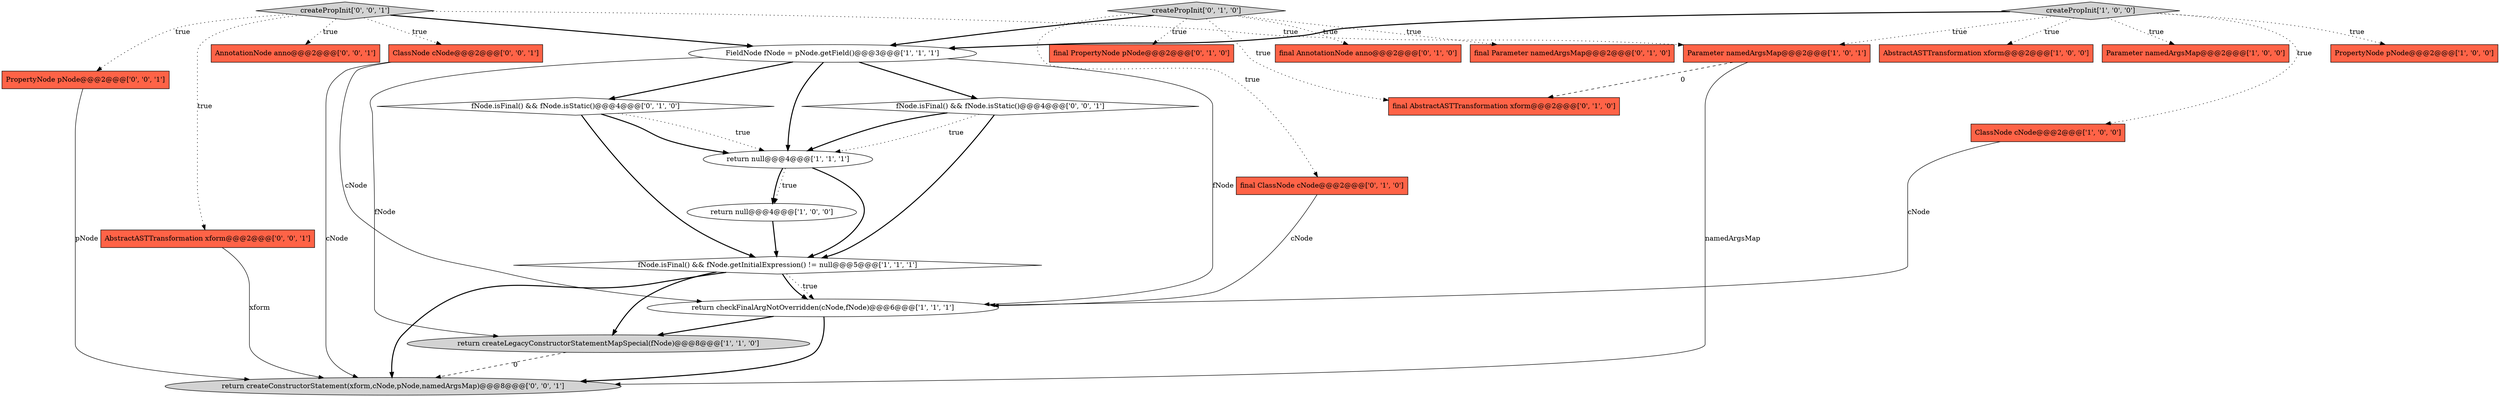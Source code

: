 digraph {
24 [style = filled, label = "ClassNode cNode@@@2@@@['0', '0', '1']", fillcolor = tomato, shape = box image = "AAA0AAABBB3BBB"];
13 [style = filled, label = "createPropInit['0', '1', '0']", fillcolor = lightgray, shape = diamond image = "AAA0AAABBB2BBB"];
6 [style = filled, label = "AbstractASTTransformation xform@@@2@@@['1', '0', '0']", fillcolor = tomato, shape = box image = "AAA0AAABBB1BBB"];
21 [style = filled, label = "PropertyNode pNode@@@2@@@['0', '0', '1']", fillcolor = tomato, shape = box image = "AAA0AAABBB3BBB"];
19 [style = filled, label = "fNode.isFinal() && fNode.isStatic()@@@4@@@['0', '0', '1']", fillcolor = white, shape = diamond image = "AAA0AAABBB3BBB"];
2 [style = filled, label = "fNode.isFinal() && fNode.getInitialExpression() != null@@@5@@@['1', '1', '1']", fillcolor = white, shape = diamond image = "AAA0AAABBB1BBB"];
18 [style = filled, label = "final AbstractASTTransformation xform@@@2@@@['0', '1', '0']", fillcolor = tomato, shape = box image = "AAA1AAABBB2BBB"];
23 [style = filled, label = "AnnotationNode anno@@@2@@@['0', '0', '1']", fillcolor = tomato, shape = box image = "AAA0AAABBB3BBB"];
10 [style = filled, label = "FieldNode fNode = pNode.getField()@@@3@@@['1', '1', '1']", fillcolor = white, shape = ellipse image = "AAA0AAABBB1BBB"];
22 [style = filled, label = "AbstractASTTransformation xform@@@2@@@['0', '0', '1']", fillcolor = tomato, shape = box image = "AAA0AAABBB3BBB"];
0 [style = filled, label = "Parameter namedArgsMap@@@2@@@['1', '0', '0']", fillcolor = tomato, shape = box image = "AAA0AAABBB1BBB"];
20 [style = filled, label = "createPropInit['0', '0', '1']", fillcolor = lightgray, shape = diamond image = "AAA0AAABBB3BBB"];
8 [style = filled, label = "return null@@@4@@@['1', '1', '1']", fillcolor = white, shape = ellipse image = "AAA0AAABBB1BBB"];
14 [style = filled, label = "final PropertyNode pNode@@@2@@@['0', '1', '0']", fillcolor = tomato, shape = box image = "AAA0AAABBB2BBB"];
11 [style = filled, label = "Parameter namedArgsMap@@@2@@@['1', '0', '1']", fillcolor = tomato, shape = box image = "AAA0AAABBB1BBB"];
5 [style = filled, label = "return checkFinalArgNotOverridden(cNode,fNode)@@@6@@@['1', '1', '1']", fillcolor = white, shape = ellipse image = "AAA0AAABBB1BBB"];
12 [style = filled, label = "fNode.isFinal() && fNode.isStatic()@@@4@@@['0', '1', '0']", fillcolor = white, shape = diamond image = "AAA0AAABBB2BBB"];
3 [style = filled, label = "createPropInit['1', '0', '0']", fillcolor = lightgray, shape = diamond image = "AAA0AAABBB1BBB"];
9 [style = filled, label = "ClassNode cNode@@@2@@@['1', '0', '0']", fillcolor = tomato, shape = box image = "AAA0AAABBB1BBB"];
17 [style = filled, label = "final ClassNode cNode@@@2@@@['0', '1', '0']", fillcolor = tomato, shape = box image = "AAA0AAABBB2BBB"];
7 [style = filled, label = "return null@@@4@@@['1', '0', '0']", fillcolor = white, shape = ellipse image = "AAA0AAABBB1BBB"];
16 [style = filled, label = "final AnnotationNode anno@@@2@@@['0', '1', '0']", fillcolor = tomato, shape = box image = "AAA0AAABBB2BBB"];
15 [style = filled, label = "final Parameter namedArgsMap@@@2@@@['0', '1', '0']", fillcolor = tomato, shape = box image = "AAA0AAABBB2BBB"];
25 [style = filled, label = "return createConstructorStatement(xform,cNode,pNode,namedArgsMap)@@@8@@@['0', '0', '1']", fillcolor = lightgray, shape = ellipse image = "AAA0AAABBB3BBB"];
1 [style = filled, label = "return createLegacyConstructorStatementMapSpecial(fNode)@@@8@@@['1', '1', '0']", fillcolor = lightgray, shape = ellipse image = "AAA0AAABBB1BBB"];
4 [style = filled, label = "PropertyNode pNode@@@2@@@['1', '0', '0']", fillcolor = tomato, shape = box image = "AAA0AAABBB1BBB"];
3->11 [style = dotted, label="true"];
13->10 [style = bold, label=""];
13->16 [style = dotted, label="true"];
13->17 [style = dotted, label="true"];
13->18 [style = dotted, label="true"];
17->5 [style = solid, label="cNode"];
24->25 [style = solid, label="cNode"];
20->11 [style = dotted, label="true"];
20->24 [style = dotted, label="true"];
12->8 [style = dotted, label="true"];
2->1 [style = bold, label=""];
10->19 [style = bold, label=""];
9->5 [style = solid, label="cNode"];
3->4 [style = dotted, label="true"];
8->7 [style = dotted, label="true"];
24->5 [style = solid, label="cNode"];
19->2 [style = bold, label=""];
20->21 [style = dotted, label="true"];
3->9 [style = dotted, label="true"];
3->6 [style = dotted, label="true"];
19->8 [style = dotted, label="true"];
19->8 [style = bold, label=""];
5->25 [style = bold, label=""];
8->7 [style = bold, label=""];
11->25 [style = solid, label="namedArgsMap"];
20->10 [style = bold, label=""];
3->10 [style = bold, label=""];
22->25 [style = solid, label="xform"];
5->1 [style = bold, label=""];
12->2 [style = bold, label=""];
10->8 [style = bold, label=""];
8->2 [style = bold, label=""];
10->5 [style = solid, label="fNode"];
7->2 [style = bold, label=""];
10->12 [style = bold, label=""];
12->8 [style = bold, label=""];
11->18 [style = dashed, label="0"];
20->23 [style = dotted, label="true"];
3->0 [style = dotted, label="true"];
13->15 [style = dotted, label="true"];
20->22 [style = dotted, label="true"];
10->1 [style = solid, label="fNode"];
2->5 [style = dotted, label="true"];
21->25 [style = solid, label="pNode"];
2->25 [style = bold, label=""];
13->14 [style = dotted, label="true"];
1->25 [style = dashed, label="0"];
2->5 [style = bold, label=""];
}
